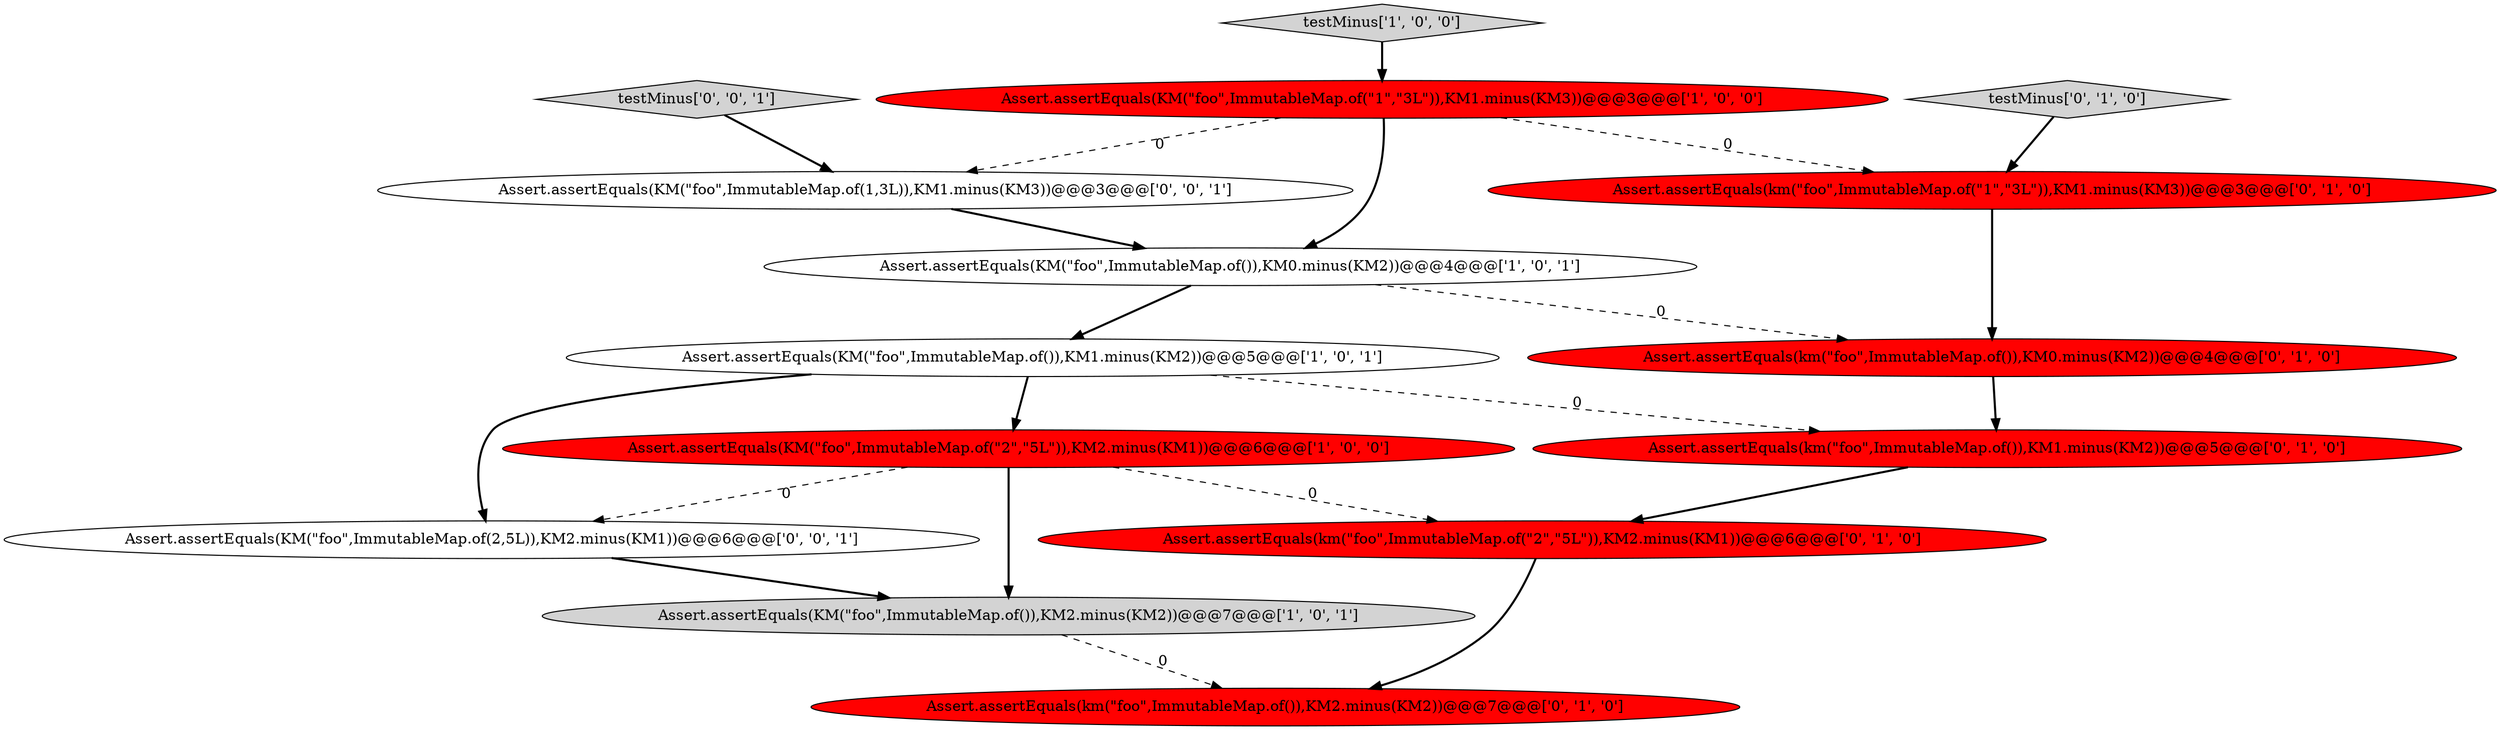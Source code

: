 digraph {
7 [style = filled, label = "Assert.assertEquals(km(\"foo\",ImmutableMap.of(\"2\",\"5L\")),KM2.minus(KM1))@@@6@@@['0', '1', '0']", fillcolor = red, shape = ellipse image = "AAA1AAABBB2BBB"];
0 [style = filled, label = "testMinus['1', '0', '0']", fillcolor = lightgray, shape = diamond image = "AAA0AAABBB1BBB"];
5 [style = filled, label = "Assert.assertEquals(KM(\"foo\",ImmutableMap.of()),KM0.minus(KM2))@@@4@@@['1', '0', '1']", fillcolor = white, shape = ellipse image = "AAA0AAABBB1BBB"];
1 [style = filled, label = "Assert.assertEquals(KM(\"foo\",ImmutableMap.of(\"2\",\"5L\")),KM2.minus(KM1))@@@6@@@['1', '0', '0']", fillcolor = red, shape = ellipse image = "AAA1AAABBB1BBB"];
13 [style = filled, label = "Assert.assertEquals(KM(\"foo\",ImmutableMap.of(1,3L)),KM1.minus(KM3))@@@3@@@['0', '0', '1']", fillcolor = white, shape = ellipse image = "AAA0AAABBB3BBB"];
12 [style = filled, label = "Assert.assertEquals(KM(\"foo\",ImmutableMap.of(2,5L)),KM2.minus(KM1))@@@6@@@['0', '0', '1']", fillcolor = white, shape = ellipse image = "AAA0AAABBB3BBB"];
6 [style = filled, label = "Assert.assertEquals(km(\"foo\",ImmutableMap.of()),KM2.minus(KM2))@@@7@@@['0', '1', '0']", fillcolor = red, shape = ellipse image = "AAA1AAABBB2BBB"];
10 [style = filled, label = "testMinus['0', '1', '0']", fillcolor = lightgray, shape = diamond image = "AAA0AAABBB2BBB"];
8 [style = filled, label = "Assert.assertEquals(km(\"foo\",ImmutableMap.of(\"1\",\"3L\")),KM1.minus(KM3))@@@3@@@['0', '1', '0']", fillcolor = red, shape = ellipse image = "AAA1AAABBB2BBB"];
2 [style = filled, label = "Assert.assertEquals(KM(\"foo\",ImmutableMap.of(\"1\",\"3L\")),KM1.minus(KM3))@@@3@@@['1', '0', '0']", fillcolor = red, shape = ellipse image = "AAA1AAABBB1BBB"];
9 [style = filled, label = "Assert.assertEquals(km(\"foo\",ImmutableMap.of()),KM1.minus(KM2))@@@5@@@['0', '1', '0']", fillcolor = red, shape = ellipse image = "AAA1AAABBB2BBB"];
4 [style = filled, label = "Assert.assertEquals(KM(\"foo\",ImmutableMap.of()),KM2.minus(KM2))@@@7@@@['1', '0', '1']", fillcolor = lightgray, shape = ellipse image = "AAA0AAABBB1BBB"];
14 [style = filled, label = "testMinus['0', '0', '1']", fillcolor = lightgray, shape = diamond image = "AAA0AAABBB3BBB"];
3 [style = filled, label = "Assert.assertEquals(KM(\"foo\",ImmutableMap.of()),KM1.minus(KM2))@@@5@@@['1', '0', '1']", fillcolor = white, shape = ellipse image = "AAA0AAABBB1BBB"];
11 [style = filled, label = "Assert.assertEquals(km(\"foo\",ImmutableMap.of()),KM0.minus(KM2))@@@4@@@['0', '1', '0']", fillcolor = red, shape = ellipse image = "AAA1AAABBB2BBB"];
5->3 [style = bold, label=""];
1->4 [style = bold, label=""];
3->1 [style = bold, label=""];
0->2 [style = bold, label=""];
3->12 [style = bold, label=""];
9->7 [style = bold, label=""];
11->9 [style = bold, label=""];
4->6 [style = dashed, label="0"];
2->8 [style = dashed, label="0"];
1->12 [style = dashed, label="0"];
10->8 [style = bold, label=""];
12->4 [style = bold, label=""];
5->11 [style = dashed, label="0"];
3->9 [style = dashed, label="0"];
2->13 [style = dashed, label="0"];
7->6 [style = bold, label=""];
13->5 [style = bold, label=""];
14->13 [style = bold, label=""];
1->7 [style = dashed, label="0"];
8->11 [style = bold, label=""];
2->5 [style = bold, label=""];
}
